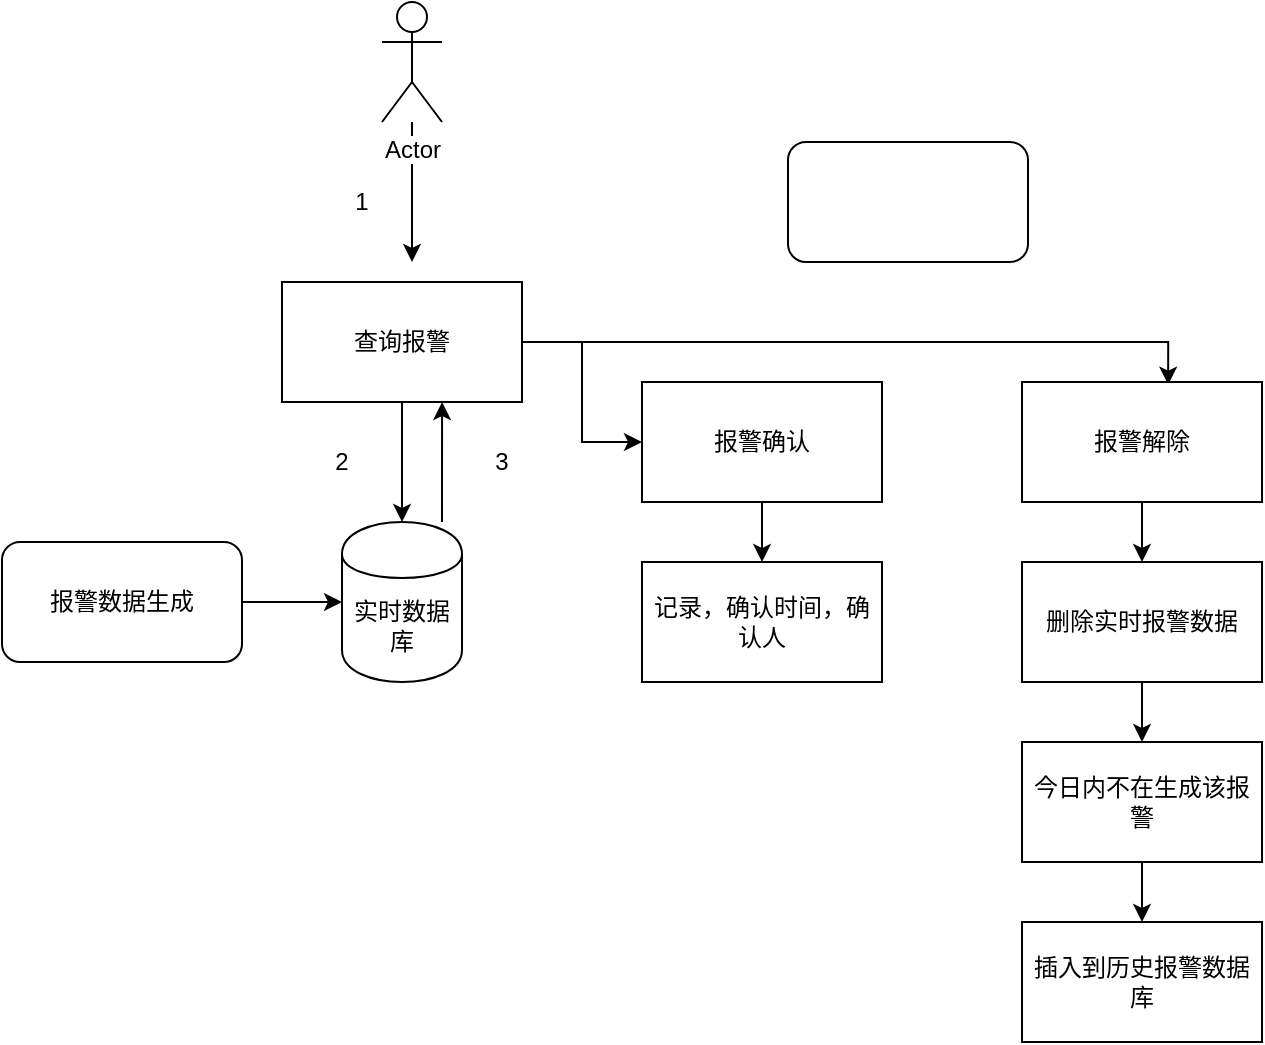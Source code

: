 <mxfile version="12.3.9" type="github" pages="1">
  <diagram id="pfYrbmgO77ouWFvhEt6X" name="Page-1">
    <mxGraphModel dx="910" dy="1638" grid="1" gridSize="10" guides="1" tooltips="1" connect="1" arrows="1" fold="1" page="1" pageScale="1" pageWidth="827" pageHeight="1169" math="0" shadow="0">
      <root>
        <mxCell id="0"/>
        <mxCell id="1" parent="0"/>
        <mxCell id="JqXoIuDO_TqZE4grMKMb-5" style="edgeStyle=orthogonalEdgeStyle;rounded=0;orthogonalLoop=1;jettySize=auto;html=1;entryX=0;entryY=0.5;entryDx=0;entryDy=0;" parent="1" source="JqXoIuDO_TqZE4grMKMb-1" target="JqXoIuDO_TqZE4grMKMb-2" edge="1">
          <mxGeometry relative="1" as="geometry"/>
        </mxCell>
        <mxCell id="JqXoIuDO_TqZE4grMKMb-1" value="&lt;font style=&quot;vertical-align: inherit&quot;&gt;&lt;font style=&quot;vertical-align: inherit&quot;&gt;报警数据生成&lt;/font&gt;&lt;/font&gt;" style="rounded=1;whiteSpace=wrap;html=1;" parent="1" vertex="1">
          <mxGeometry x="20" y="240" width="120" height="60" as="geometry"/>
        </mxCell>
        <mxCell id="JqXoIuDO_TqZE4grMKMb-7" style="edgeStyle=orthogonalEdgeStyle;rounded=0;orthogonalLoop=1;jettySize=auto;html=1;entryX=0.667;entryY=1;entryDx=0;entryDy=0;entryPerimeter=0;" parent="1" source="JqXoIuDO_TqZE4grMKMb-2" target="JqXoIuDO_TqZE4grMKMb-3" edge="1">
          <mxGeometry relative="1" as="geometry">
            <mxPoint x="220" y="180" as="targetPoint"/>
            <Array as="points">
              <mxPoint x="240" y="220"/>
              <mxPoint x="240" y="220"/>
            </Array>
          </mxGeometry>
        </mxCell>
        <mxCell id="JqXoIuDO_TqZE4grMKMb-2" value="实时数据库" style="shape=cylinder;whiteSpace=wrap;html=1;boundedLbl=1;backgroundOutline=1;" parent="1" vertex="1">
          <mxGeometry x="190" y="230" width="60" height="80" as="geometry"/>
        </mxCell>
        <mxCell id="JqXoIuDO_TqZE4grMKMb-8" style="edgeStyle=orthogonalEdgeStyle;rounded=0;orthogonalLoop=1;jettySize=auto;html=1;entryX=0.5;entryY=0;entryDx=0;entryDy=0;" parent="1" source="JqXoIuDO_TqZE4grMKMb-3" target="JqXoIuDO_TqZE4grMKMb-2" edge="1">
          <mxGeometry relative="1" as="geometry"/>
        </mxCell>
        <mxCell id="JqXoIuDO_TqZE4grMKMb-22" style="edgeStyle=orthogonalEdgeStyle;rounded=0;orthogonalLoop=1;jettySize=auto;html=1;entryX=0;entryY=0.5;entryDx=0;entryDy=0;" parent="1" source="JqXoIuDO_TqZE4grMKMb-3" target="JqXoIuDO_TqZE4grMKMb-9" edge="1">
          <mxGeometry relative="1" as="geometry"/>
        </mxCell>
        <mxCell id="JqXoIuDO_TqZE4grMKMb-24" style="edgeStyle=orthogonalEdgeStyle;rounded=0;orthogonalLoop=1;jettySize=auto;html=1;entryX=0.609;entryY=0.022;entryDx=0;entryDy=0;entryPerimeter=0;" parent="1" source="JqXoIuDO_TqZE4grMKMb-3" target="JqXoIuDO_TqZE4grMKMb-11" edge="1">
          <mxGeometry relative="1" as="geometry">
            <Array as="points">
              <mxPoint x="603" y="140"/>
            </Array>
          </mxGeometry>
        </mxCell>
        <mxCell id="JqXoIuDO_TqZE4grMKMb-3" value="查询报警" style="rounded=0;whiteSpace=wrap;html=1;" parent="1" vertex="1">
          <mxGeometry x="160" y="110" width="120" height="60" as="geometry"/>
        </mxCell>
        <mxCell id="JqXoIuDO_TqZE4grMKMb-23" style="edgeStyle=orthogonalEdgeStyle;rounded=0;orthogonalLoop=1;jettySize=auto;html=1;entryX=0.5;entryY=0;entryDx=0;entryDy=0;" parent="1" source="JqXoIuDO_TqZE4grMKMb-9" target="JqXoIuDO_TqZE4grMKMb-10" edge="1">
          <mxGeometry relative="1" as="geometry"/>
        </mxCell>
        <mxCell id="JqXoIuDO_TqZE4grMKMb-9" value="报警确认" style="rounded=0;whiteSpace=wrap;html=1;" parent="1" vertex="1">
          <mxGeometry x="340" y="160" width="120" height="60" as="geometry"/>
        </mxCell>
        <mxCell id="JqXoIuDO_TqZE4grMKMb-10" value="记录，确认时间，确认人" style="rounded=0;whiteSpace=wrap;html=1;" parent="1" vertex="1">
          <mxGeometry x="340" y="250" width="120" height="60" as="geometry"/>
        </mxCell>
        <mxCell id="JqXoIuDO_TqZE4grMKMb-27" style="edgeStyle=orthogonalEdgeStyle;rounded=0;orthogonalLoop=1;jettySize=auto;html=1;entryX=0.5;entryY=0;entryDx=0;entryDy=0;" parent="1" source="JqXoIuDO_TqZE4grMKMb-11" target="JqXoIuDO_TqZE4grMKMb-12" edge="1">
          <mxGeometry relative="1" as="geometry"/>
        </mxCell>
        <mxCell id="JqXoIuDO_TqZE4grMKMb-11" value="报警解除" style="rounded=0;whiteSpace=wrap;html=1;" parent="1" vertex="1">
          <mxGeometry x="530" y="160" width="120" height="60" as="geometry"/>
        </mxCell>
        <mxCell id="JqXoIuDO_TqZE4grMKMb-28" style="edgeStyle=orthogonalEdgeStyle;rounded=0;orthogonalLoop=1;jettySize=auto;html=1;entryX=0.5;entryY=0;entryDx=0;entryDy=0;" parent="1" source="JqXoIuDO_TqZE4grMKMb-12" target="JqXoIuDO_TqZE4grMKMb-13" edge="1">
          <mxGeometry relative="1" as="geometry"/>
        </mxCell>
        <mxCell id="JqXoIuDO_TqZE4grMKMb-12" value="删除实时报警数据" style="rounded=0;whiteSpace=wrap;html=1;" parent="1" vertex="1">
          <mxGeometry x="530" y="250" width="120" height="60" as="geometry"/>
        </mxCell>
        <mxCell id="JqXoIuDO_TqZE4grMKMb-29" style="edgeStyle=orthogonalEdgeStyle;rounded=0;orthogonalLoop=1;jettySize=auto;html=1;entryX=0.5;entryY=0;entryDx=0;entryDy=0;" parent="1" source="JqXoIuDO_TqZE4grMKMb-13" target="JqXoIuDO_TqZE4grMKMb-14" edge="1">
          <mxGeometry relative="1" as="geometry"/>
        </mxCell>
        <mxCell id="JqXoIuDO_TqZE4grMKMb-13" value="今日内不在生成该报警" style="rounded=0;whiteSpace=wrap;html=1;" parent="1" vertex="1">
          <mxGeometry x="530" y="340" width="120" height="60" as="geometry"/>
        </mxCell>
        <mxCell id="JqXoIuDO_TqZE4grMKMb-14" value="插入到历史报警数据库" style="rounded=0;whiteSpace=wrap;html=1;" parent="1" vertex="1">
          <mxGeometry x="530" y="430" width="120" height="60" as="geometry"/>
        </mxCell>
        <mxCell id="JqXoIuDO_TqZE4grMKMb-18" style="edgeStyle=orthogonalEdgeStyle;rounded=0;orthogonalLoop=1;jettySize=auto;html=1;" parent="1" source="JqXoIuDO_TqZE4grMKMb-15" edge="1">
          <mxGeometry relative="1" as="geometry">
            <mxPoint x="225" y="100" as="targetPoint"/>
          </mxGeometry>
        </mxCell>
        <mxCell id="JqXoIuDO_TqZE4grMKMb-15" value="Actor" style="shape=umlActor;verticalLabelPosition=bottom;labelBackgroundColor=#ffffff;verticalAlign=top;html=1;" parent="1" vertex="1">
          <mxGeometry x="210" y="-30" width="30" height="60" as="geometry"/>
        </mxCell>
        <mxCell id="JqXoIuDO_TqZE4grMKMb-19" value="1" style="text;html=1;strokeColor=none;fillColor=none;align=center;verticalAlign=middle;whiteSpace=wrap;rounded=0;" parent="1" vertex="1">
          <mxGeometry x="180" y="60" width="40" height="20" as="geometry"/>
        </mxCell>
        <mxCell id="JqXoIuDO_TqZE4grMKMb-20" value="2" style="text;html=1;strokeColor=none;fillColor=none;align=center;verticalAlign=middle;whiteSpace=wrap;rounded=0;" parent="1" vertex="1">
          <mxGeometry x="170" y="190" width="40" height="20" as="geometry"/>
        </mxCell>
        <mxCell id="JqXoIuDO_TqZE4grMKMb-21" value="3" style="text;html=1;strokeColor=none;fillColor=none;align=center;verticalAlign=middle;whiteSpace=wrap;rounded=0;" parent="1" vertex="1">
          <mxGeometry x="250" y="190" width="40" height="20" as="geometry"/>
        </mxCell>
        <mxCell id="vpZ0CLemlo_BDGLBbH7N-1" value="" style="rounded=1;whiteSpace=wrap;html=1;" vertex="1" parent="1">
          <mxGeometry x="413" y="40" width="120" height="60" as="geometry"/>
        </mxCell>
      </root>
    </mxGraphModel>
  </diagram>
</mxfile>
